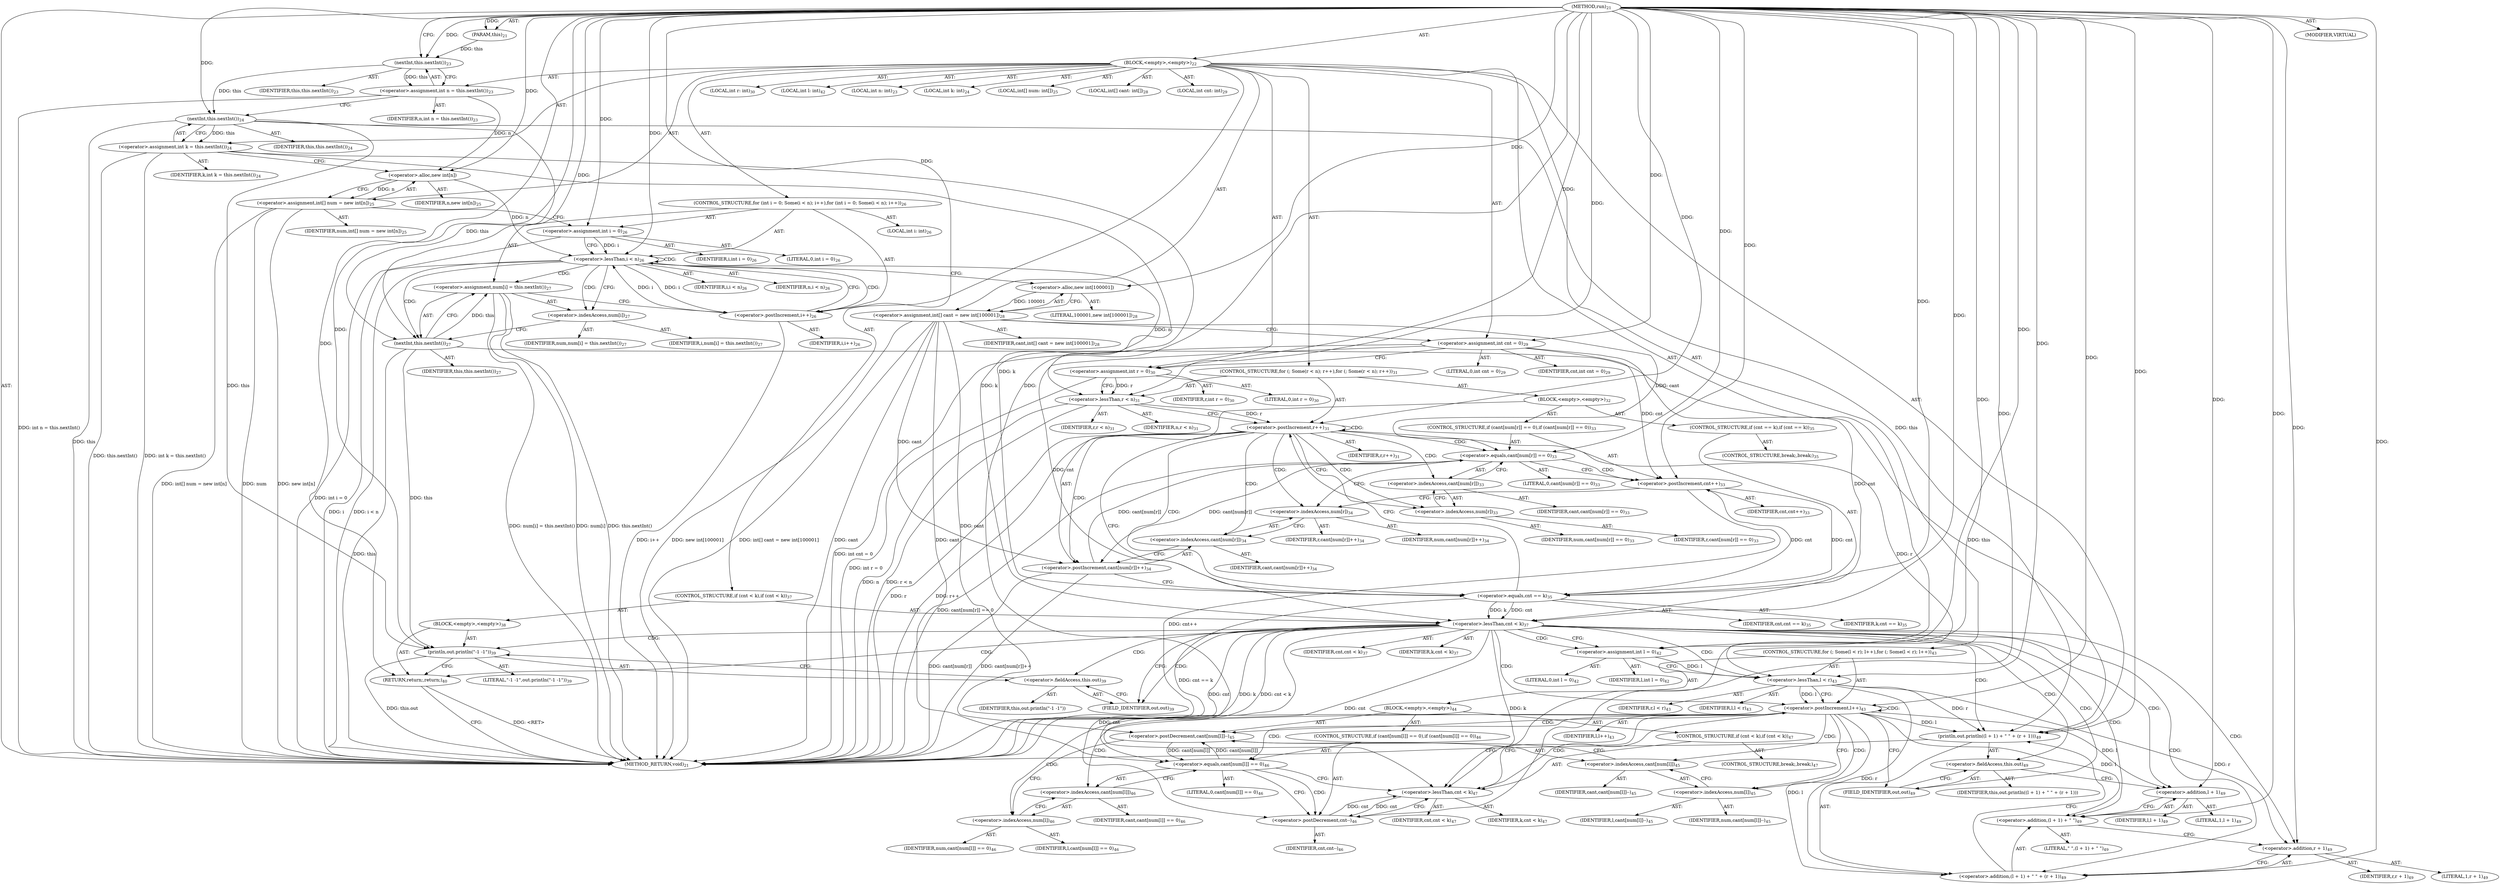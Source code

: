 digraph "run" {  
"64" [label = <(METHOD,run)<SUB>21</SUB>> ]
"6" [label = <(PARAM,this)<SUB>21</SUB>> ]
"65" [label = <(BLOCK,&lt;empty&gt;,&lt;empty&gt;)<SUB>22</SUB>> ]
"66" [label = <(LOCAL,int n: int)<SUB>23</SUB>> ]
"67" [label = <(&lt;operator&gt;.assignment,int n = this.nextInt())<SUB>23</SUB>> ]
"68" [label = <(IDENTIFIER,n,int n = this.nextInt())<SUB>23</SUB>> ]
"69" [label = <(nextInt,this.nextInt())<SUB>23</SUB>> ]
"5" [label = <(IDENTIFIER,this,this.nextInt())<SUB>23</SUB>> ]
"70" [label = <(LOCAL,int k: int)<SUB>24</SUB>> ]
"71" [label = <(&lt;operator&gt;.assignment,int k = this.nextInt())<SUB>24</SUB>> ]
"72" [label = <(IDENTIFIER,k,int k = this.nextInt())<SUB>24</SUB>> ]
"73" [label = <(nextInt,this.nextInt())<SUB>24</SUB>> ]
"7" [label = <(IDENTIFIER,this,this.nextInt())<SUB>24</SUB>> ]
"74" [label = <(LOCAL,int[] num: int[])<SUB>25</SUB>> ]
"75" [label = <(&lt;operator&gt;.assignment,int[] num = new int[n])<SUB>25</SUB>> ]
"76" [label = <(IDENTIFIER,num,int[] num = new int[n])<SUB>25</SUB>> ]
"77" [label = <(&lt;operator&gt;.alloc,new int[n])> ]
"78" [label = <(IDENTIFIER,n,new int[n])<SUB>25</SUB>> ]
"79" [label = <(CONTROL_STRUCTURE,for (int i = 0; Some(i &lt; n); i++),for (int i = 0; Some(i &lt; n); i++))<SUB>26</SUB>> ]
"80" [label = <(LOCAL,int i: int)<SUB>26</SUB>> ]
"81" [label = <(&lt;operator&gt;.assignment,int i = 0)<SUB>26</SUB>> ]
"82" [label = <(IDENTIFIER,i,int i = 0)<SUB>26</SUB>> ]
"83" [label = <(LITERAL,0,int i = 0)<SUB>26</SUB>> ]
"84" [label = <(&lt;operator&gt;.lessThan,i &lt; n)<SUB>26</SUB>> ]
"85" [label = <(IDENTIFIER,i,i &lt; n)<SUB>26</SUB>> ]
"86" [label = <(IDENTIFIER,n,i &lt; n)<SUB>26</SUB>> ]
"87" [label = <(&lt;operator&gt;.postIncrement,i++)<SUB>26</SUB>> ]
"88" [label = <(IDENTIFIER,i,i++)<SUB>26</SUB>> ]
"89" [label = <(&lt;operator&gt;.assignment,num[i] = this.nextInt())<SUB>27</SUB>> ]
"90" [label = <(&lt;operator&gt;.indexAccess,num[i])<SUB>27</SUB>> ]
"91" [label = <(IDENTIFIER,num,num[i] = this.nextInt())<SUB>27</SUB>> ]
"92" [label = <(IDENTIFIER,i,num[i] = this.nextInt())<SUB>27</SUB>> ]
"93" [label = <(nextInt,this.nextInt())<SUB>27</SUB>> ]
"8" [label = <(IDENTIFIER,this,this.nextInt())<SUB>27</SUB>> ]
"94" [label = <(LOCAL,int[] cant: int[])<SUB>28</SUB>> ]
"95" [label = <(&lt;operator&gt;.assignment,int[] cant = new int[100001])<SUB>28</SUB>> ]
"96" [label = <(IDENTIFIER,cant,int[] cant = new int[100001])<SUB>28</SUB>> ]
"97" [label = <(&lt;operator&gt;.alloc,new int[100001])> ]
"98" [label = <(LITERAL,100001,new int[100001])<SUB>28</SUB>> ]
"99" [label = <(LOCAL,int cnt: int)<SUB>29</SUB>> ]
"100" [label = <(&lt;operator&gt;.assignment,int cnt = 0)<SUB>29</SUB>> ]
"101" [label = <(IDENTIFIER,cnt,int cnt = 0)<SUB>29</SUB>> ]
"102" [label = <(LITERAL,0,int cnt = 0)<SUB>29</SUB>> ]
"103" [label = <(LOCAL,int r: int)<SUB>30</SUB>> ]
"104" [label = <(&lt;operator&gt;.assignment,int r = 0)<SUB>30</SUB>> ]
"105" [label = <(IDENTIFIER,r,int r = 0)<SUB>30</SUB>> ]
"106" [label = <(LITERAL,0,int r = 0)<SUB>30</SUB>> ]
"107" [label = <(CONTROL_STRUCTURE,for (; Some(r &lt; n); r++),for (; Some(r &lt; n); r++))<SUB>31</SUB>> ]
"108" [label = <(&lt;operator&gt;.lessThan,r &lt; n)<SUB>31</SUB>> ]
"109" [label = <(IDENTIFIER,r,r &lt; n)<SUB>31</SUB>> ]
"110" [label = <(IDENTIFIER,n,r &lt; n)<SUB>31</SUB>> ]
"111" [label = <(&lt;operator&gt;.postIncrement,r++)<SUB>31</SUB>> ]
"112" [label = <(IDENTIFIER,r,r++)<SUB>31</SUB>> ]
"113" [label = <(BLOCK,&lt;empty&gt;,&lt;empty&gt;)<SUB>32</SUB>> ]
"114" [label = <(CONTROL_STRUCTURE,if (cant[num[r]] == 0),if (cant[num[r]] == 0))<SUB>33</SUB>> ]
"115" [label = <(&lt;operator&gt;.equals,cant[num[r]] == 0)<SUB>33</SUB>> ]
"116" [label = <(&lt;operator&gt;.indexAccess,cant[num[r]])<SUB>33</SUB>> ]
"117" [label = <(IDENTIFIER,cant,cant[num[r]] == 0)<SUB>33</SUB>> ]
"118" [label = <(&lt;operator&gt;.indexAccess,num[r])<SUB>33</SUB>> ]
"119" [label = <(IDENTIFIER,num,cant[num[r]] == 0)<SUB>33</SUB>> ]
"120" [label = <(IDENTIFIER,r,cant[num[r]] == 0)<SUB>33</SUB>> ]
"121" [label = <(LITERAL,0,cant[num[r]] == 0)<SUB>33</SUB>> ]
"122" [label = <(&lt;operator&gt;.postIncrement,cnt++)<SUB>33</SUB>> ]
"123" [label = <(IDENTIFIER,cnt,cnt++)<SUB>33</SUB>> ]
"124" [label = <(&lt;operator&gt;.postIncrement,cant[num[r]]++)<SUB>34</SUB>> ]
"125" [label = <(&lt;operator&gt;.indexAccess,cant[num[r]])<SUB>34</SUB>> ]
"126" [label = <(IDENTIFIER,cant,cant[num[r]]++)<SUB>34</SUB>> ]
"127" [label = <(&lt;operator&gt;.indexAccess,num[r])<SUB>34</SUB>> ]
"128" [label = <(IDENTIFIER,num,cant[num[r]]++)<SUB>34</SUB>> ]
"129" [label = <(IDENTIFIER,r,cant[num[r]]++)<SUB>34</SUB>> ]
"130" [label = <(CONTROL_STRUCTURE,if (cnt == k),if (cnt == k))<SUB>35</SUB>> ]
"131" [label = <(&lt;operator&gt;.equals,cnt == k)<SUB>35</SUB>> ]
"132" [label = <(IDENTIFIER,cnt,cnt == k)<SUB>35</SUB>> ]
"133" [label = <(IDENTIFIER,k,cnt == k)<SUB>35</SUB>> ]
"134" [label = <(CONTROL_STRUCTURE,break;,break;)<SUB>35</SUB>> ]
"135" [label = <(CONTROL_STRUCTURE,if (cnt &lt; k),if (cnt &lt; k))<SUB>37</SUB>> ]
"136" [label = <(&lt;operator&gt;.lessThan,cnt &lt; k)<SUB>37</SUB>> ]
"137" [label = <(IDENTIFIER,cnt,cnt &lt; k)<SUB>37</SUB>> ]
"138" [label = <(IDENTIFIER,k,cnt &lt; k)<SUB>37</SUB>> ]
"139" [label = <(BLOCK,&lt;empty&gt;,&lt;empty&gt;)<SUB>38</SUB>> ]
"140" [label = <(println,out.println(&quot;-1 -1&quot;))<SUB>39</SUB>> ]
"141" [label = <(&lt;operator&gt;.fieldAccess,this.out)<SUB>39</SUB>> ]
"142" [label = <(IDENTIFIER,this,out.println(&quot;-1 -1&quot;))> ]
"143" [label = <(FIELD_IDENTIFIER,out,out)<SUB>39</SUB>> ]
"144" [label = <(LITERAL,&quot;-1 -1&quot;,out.println(&quot;-1 -1&quot;))<SUB>39</SUB>> ]
"145" [label = <(RETURN,return;,return;)<SUB>40</SUB>> ]
"146" [label = <(LOCAL,int l: int)<SUB>42</SUB>> ]
"147" [label = <(&lt;operator&gt;.assignment,int l = 0)<SUB>42</SUB>> ]
"148" [label = <(IDENTIFIER,l,int l = 0)<SUB>42</SUB>> ]
"149" [label = <(LITERAL,0,int l = 0)<SUB>42</SUB>> ]
"150" [label = <(CONTROL_STRUCTURE,for (; Some(l &lt; r); l++),for (; Some(l &lt; r); l++))<SUB>43</SUB>> ]
"151" [label = <(&lt;operator&gt;.lessThan,l &lt; r)<SUB>43</SUB>> ]
"152" [label = <(IDENTIFIER,l,l &lt; r)<SUB>43</SUB>> ]
"153" [label = <(IDENTIFIER,r,l &lt; r)<SUB>43</SUB>> ]
"154" [label = <(&lt;operator&gt;.postIncrement,l++)<SUB>43</SUB>> ]
"155" [label = <(IDENTIFIER,l,l++)<SUB>43</SUB>> ]
"156" [label = <(BLOCK,&lt;empty&gt;,&lt;empty&gt;)<SUB>44</SUB>> ]
"157" [label = <(&lt;operator&gt;.postDecrement,cant[num[l]]--)<SUB>45</SUB>> ]
"158" [label = <(&lt;operator&gt;.indexAccess,cant[num[l]])<SUB>45</SUB>> ]
"159" [label = <(IDENTIFIER,cant,cant[num[l]]--)<SUB>45</SUB>> ]
"160" [label = <(&lt;operator&gt;.indexAccess,num[l])<SUB>45</SUB>> ]
"161" [label = <(IDENTIFIER,num,cant[num[l]]--)<SUB>45</SUB>> ]
"162" [label = <(IDENTIFIER,l,cant[num[l]]--)<SUB>45</SUB>> ]
"163" [label = <(CONTROL_STRUCTURE,if (cant[num[l]] == 0),if (cant[num[l]] == 0))<SUB>46</SUB>> ]
"164" [label = <(&lt;operator&gt;.equals,cant[num[l]] == 0)<SUB>46</SUB>> ]
"165" [label = <(&lt;operator&gt;.indexAccess,cant[num[l]])<SUB>46</SUB>> ]
"166" [label = <(IDENTIFIER,cant,cant[num[l]] == 0)<SUB>46</SUB>> ]
"167" [label = <(&lt;operator&gt;.indexAccess,num[l])<SUB>46</SUB>> ]
"168" [label = <(IDENTIFIER,num,cant[num[l]] == 0)<SUB>46</SUB>> ]
"169" [label = <(IDENTIFIER,l,cant[num[l]] == 0)<SUB>46</SUB>> ]
"170" [label = <(LITERAL,0,cant[num[l]] == 0)<SUB>46</SUB>> ]
"171" [label = <(&lt;operator&gt;.postDecrement,cnt--)<SUB>46</SUB>> ]
"172" [label = <(IDENTIFIER,cnt,cnt--)<SUB>46</SUB>> ]
"173" [label = <(CONTROL_STRUCTURE,if (cnt &lt; k),if (cnt &lt; k))<SUB>47</SUB>> ]
"174" [label = <(&lt;operator&gt;.lessThan,cnt &lt; k)<SUB>47</SUB>> ]
"175" [label = <(IDENTIFIER,cnt,cnt &lt; k)<SUB>47</SUB>> ]
"176" [label = <(IDENTIFIER,k,cnt &lt; k)<SUB>47</SUB>> ]
"177" [label = <(CONTROL_STRUCTURE,break;,break;)<SUB>47</SUB>> ]
"178" [label = <(println,out.println((l + 1) + &quot; &quot; + (r + 1)))<SUB>49</SUB>> ]
"179" [label = <(&lt;operator&gt;.fieldAccess,this.out)<SUB>49</SUB>> ]
"180" [label = <(IDENTIFIER,this,out.println((l + 1) + &quot; &quot; + (r + 1)))> ]
"181" [label = <(FIELD_IDENTIFIER,out,out)<SUB>49</SUB>> ]
"182" [label = <(&lt;operator&gt;.addition,(l + 1) + &quot; &quot; + (r + 1))<SUB>49</SUB>> ]
"183" [label = <(&lt;operator&gt;.addition,(l + 1) + &quot; &quot;)<SUB>49</SUB>> ]
"184" [label = <(&lt;operator&gt;.addition,l + 1)<SUB>49</SUB>> ]
"185" [label = <(IDENTIFIER,l,l + 1)<SUB>49</SUB>> ]
"186" [label = <(LITERAL,1,l + 1)<SUB>49</SUB>> ]
"187" [label = <(LITERAL,&quot; &quot;,(l + 1) + &quot; &quot;)<SUB>49</SUB>> ]
"188" [label = <(&lt;operator&gt;.addition,r + 1)<SUB>49</SUB>> ]
"189" [label = <(IDENTIFIER,r,r + 1)<SUB>49</SUB>> ]
"190" [label = <(LITERAL,1,r + 1)<SUB>49</SUB>> ]
"191" [label = <(MODIFIER,VIRTUAL)> ]
"192" [label = <(METHOD_RETURN,void)<SUB>21</SUB>> ]
  "64" -> "6"  [ label = "AST: "] 
  "64" -> "65"  [ label = "AST: "] 
  "64" -> "191"  [ label = "AST: "] 
  "64" -> "192"  [ label = "AST: "] 
  "65" -> "66"  [ label = "AST: "] 
  "65" -> "67"  [ label = "AST: "] 
  "65" -> "70"  [ label = "AST: "] 
  "65" -> "71"  [ label = "AST: "] 
  "65" -> "74"  [ label = "AST: "] 
  "65" -> "75"  [ label = "AST: "] 
  "65" -> "79"  [ label = "AST: "] 
  "65" -> "94"  [ label = "AST: "] 
  "65" -> "95"  [ label = "AST: "] 
  "65" -> "99"  [ label = "AST: "] 
  "65" -> "100"  [ label = "AST: "] 
  "65" -> "103"  [ label = "AST: "] 
  "65" -> "104"  [ label = "AST: "] 
  "65" -> "107"  [ label = "AST: "] 
  "65" -> "135"  [ label = "AST: "] 
  "65" -> "146"  [ label = "AST: "] 
  "65" -> "147"  [ label = "AST: "] 
  "65" -> "150"  [ label = "AST: "] 
  "65" -> "178"  [ label = "AST: "] 
  "67" -> "68"  [ label = "AST: "] 
  "67" -> "69"  [ label = "AST: "] 
  "69" -> "5"  [ label = "AST: "] 
  "71" -> "72"  [ label = "AST: "] 
  "71" -> "73"  [ label = "AST: "] 
  "73" -> "7"  [ label = "AST: "] 
  "75" -> "76"  [ label = "AST: "] 
  "75" -> "77"  [ label = "AST: "] 
  "77" -> "78"  [ label = "AST: "] 
  "79" -> "80"  [ label = "AST: "] 
  "79" -> "81"  [ label = "AST: "] 
  "79" -> "84"  [ label = "AST: "] 
  "79" -> "87"  [ label = "AST: "] 
  "79" -> "89"  [ label = "AST: "] 
  "81" -> "82"  [ label = "AST: "] 
  "81" -> "83"  [ label = "AST: "] 
  "84" -> "85"  [ label = "AST: "] 
  "84" -> "86"  [ label = "AST: "] 
  "87" -> "88"  [ label = "AST: "] 
  "89" -> "90"  [ label = "AST: "] 
  "89" -> "93"  [ label = "AST: "] 
  "90" -> "91"  [ label = "AST: "] 
  "90" -> "92"  [ label = "AST: "] 
  "93" -> "8"  [ label = "AST: "] 
  "95" -> "96"  [ label = "AST: "] 
  "95" -> "97"  [ label = "AST: "] 
  "97" -> "98"  [ label = "AST: "] 
  "100" -> "101"  [ label = "AST: "] 
  "100" -> "102"  [ label = "AST: "] 
  "104" -> "105"  [ label = "AST: "] 
  "104" -> "106"  [ label = "AST: "] 
  "107" -> "108"  [ label = "AST: "] 
  "107" -> "111"  [ label = "AST: "] 
  "107" -> "113"  [ label = "AST: "] 
  "108" -> "109"  [ label = "AST: "] 
  "108" -> "110"  [ label = "AST: "] 
  "111" -> "112"  [ label = "AST: "] 
  "113" -> "114"  [ label = "AST: "] 
  "113" -> "124"  [ label = "AST: "] 
  "113" -> "130"  [ label = "AST: "] 
  "114" -> "115"  [ label = "AST: "] 
  "114" -> "122"  [ label = "AST: "] 
  "115" -> "116"  [ label = "AST: "] 
  "115" -> "121"  [ label = "AST: "] 
  "116" -> "117"  [ label = "AST: "] 
  "116" -> "118"  [ label = "AST: "] 
  "118" -> "119"  [ label = "AST: "] 
  "118" -> "120"  [ label = "AST: "] 
  "122" -> "123"  [ label = "AST: "] 
  "124" -> "125"  [ label = "AST: "] 
  "125" -> "126"  [ label = "AST: "] 
  "125" -> "127"  [ label = "AST: "] 
  "127" -> "128"  [ label = "AST: "] 
  "127" -> "129"  [ label = "AST: "] 
  "130" -> "131"  [ label = "AST: "] 
  "130" -> "134"  [ label = "AST: "] 
  "131" -> "132"  [ label = "AST: "] 
  "131" -> "133"  [ label = "AST: "] 
  "135" -> "136"  [ label = "AST: "] 
  "135" -> "139"  [ label = "AST: "] 
  "136" -> "137"  [ label = "AST: "] 
  "136" -> "138"  [ label = "AST: "] 
  "139" -> "140"  [ label = "AST: "] 
  "139" -> "145"  [ label = "AST: "] 
  "140" -> "141"  [ label = "AST: "] 
  "140" -> "144"  [ label = "AST: "] 
  "141" -> "142"  [ label = "AST: "] 
  "141" -> "143"  [ label = "AST: "] 
  "147" -> "148"  [ label = "AST: "] 
  "147" -> "149"  [ label = "AST: "] 
  "150" -> "151"  [ label = "AST: "] 
  "150" -> "154"  [ label = "AST: "] 
  "150" -> "156"  [ label = "AST: "] 
  "151" -> "152"  [ label = "AST: "] 
  "151" -> "153"  [ label = "AST: "] 
  "154" -> "155"  [ label = "AST: "] 
  "156" -> "157"  [ label = "AST: "] 
  "156" -> "163"  [ label = "AST: "] 
  "156" -> "173"  [ label = "AST: "] 
  "157" -> "158"  [ label = "AST: "] 
  "158" -> "159"  [ label = "AST: "] 
  "158" -> "160"  [ label = "AST: "] 
  "160" -> "161"  [ label = "AST: "] 
  "160" -> "162"  [ label = "AST: "] 
  "163" -> "164"  [ label = "AST: "] 
  "163" -> "171"  [ label = "AST: "] 
  "164" -> "165"  [ label = "AST: "] 
  "164" -> "170"  [ label = "AST: "] 
  "165" -> "166"  [ label = "AST: "] 
  "165" -> "167"  [ label = "AST: "] 
  "167" -> "168"  [ label = "AST: "] 
  "167" -> "169"  [ label = "AST: "] 
  "171" -> "172"  [ label = "AST: "] 
  "173" -> "174"  [ label = "AST: "] 
  "173" -> "177"  [ label = "AST: "] 
  "174" -> "175"  [ label = "AST: "] 
  "174" -> "176"  [ label = "AST: "] 
  "178" -> "179"  [ label = "AST: "] 
  "178" -> "182"  [ label = "AST: "] 
  "179" -> "180"  [ label = "AST: "] 
  "179" -> "181"  [ label = "AST: "] 
  "182" -> "183"  [ label = "AST: "] 
  "182" -> "188"  [ label = "AST: "] 
  "183" -> "184"  [ label = "AST: "] 
  "183" -> "187"  [ label = "AST: "] 
  "184" -> "185"  [ label = "AST: "] 
  "184" -> "186"  [ label = "AST: "] 
  "188" -> "189"  [ label = "AST: "] 
  "188" -> "190"  [ label = "AST: "] 
  "67" -> "73"  [ label = "CFG: "] 
  "71" -> "77"  [ label = "CFG: "] 
  "75" -> "81"  [ label = "CFG: "] 
  "95" -> "100"  [ label = "CFG: "] 
  "100" -> "104"  [ label = "CFG: "] 
  "104" -> "108"  [ label = "CFG: "] 
  "147" -> "151"  [ label = "CFG: "] 
  "178" -> "192"  [ label = "CFG: "] 
  "69" -> "67"  [ label = "CFG: "] 
  "73" -> "71"  [ label = "CFG: "] 
  "77" -> "75"  [ label = "CFG: "] 
  "81" -> "84"  [ label = "CFG: "] 
  "84" -> "90"  [ label = "CFG: "] 
  "84" -> "97"  [ label = "CFG: "] 
  "87" -> "84"  [ label = "CFG: "] 
  "89" -> "87"  [ label = "CFG: "] 
  "97" -> "95"  [ label = "CFG: "] 
  "108" -> "111"  [ label = "CFG: "] 
  "111" -> "118"  [ label = "CFG: "] 
  "111" -> "136"  [ label = "CFG: "] 
  "136" -> "143"  [ label = "CFG: "] 
  "136" -> "147"  [ label = "CFG: "] 
  "151" -> "154"  [ label = "CFG: "] 
  "154" -> "160"  [ label = "CFG: "] 
  "154" -> "181"  [ label = "CFG: "] 
  "179" -> "184"  [ label = "CFG: "] 
  "182" -> "178"  [ label = "CFG: "] 
  "90" -> "93"  [ label = "CFG: "] 
  "93" -> "89"  [ label = "CFG: "] 
  "124" -> "131"  [ label = "CFG: "] 
  "140" -> "145"  [ label = "CFG: "] 
  "145" -> "192"  [ label = "CFG: "] 
  "157" -> "167"  [ label = "CFG: "] 
  "181" -> "179"  [ label = "CFG: "] 
  "183" -> "188"  [ label = "CFG: "] 
  "188" -> "182"  [ label = "CFG: "] 
  "115" -> "122"  [ label = "CFG: "] 
  "115" -> "127"  [ label = "CFG: "] 
  "122" -> "127"  [ label = "CFG: "] 
  "125" -> "124"  [ label = "CFG: "] 
  "131" -> "111"  [ label = "CFG: "] 
  "141" -> "140"  [ label = "CFG: "] 
  "158" -> "157"  [ label = "CFG: "] 
  "164" -> "171"  [ label = "CFG: "] 
  "164" -> "174"  [ label = "CFG: "] 
  "171" -> "174"  [ label = "CFG: "] 
  "174" -> "154"  [ label = "CFG: "] 
  "184" -> "183"  [ label = "CFG: "] 
  "116" -> "115"  [ label = "CFG: "] 
  "127" -> "125"  [ label = "CFG: "] 
  "143" -> "141"  [ label = "CFG: "] 
  "160" -> "158"  [ label = "CFG: "] 
  "165" -> "164"  [ label = "CFG: "] 
  "118" -> "116"  [ label = "CFG: "] 
  "167" -> "165"  [ label = "CFG: "] 
  "64" -> "69"  [ label = "CFG: "] 
  "145" -> "192"  [ label = "DDG: &lt;RET&gt;"] 
  "67" -> "192"  [ label = "DDG: int n = this.nextInt()"] 
  "73" -> "192"  [ label = "DDG: this"] 
  "71" -> "192"  [ label = "DDG: this.nextInt()"] 
  "71" -> "192"  [ label = "DDG: int k = this.nextInt()"] 
  "75" -> "192"  [ label = "DDG: num"] 
  "75" -> "192"  [ label = "DDG: new int[n]"] 
  "75" -> "192"  [ label = "DDG: int[] num = new int[n]"] 
  "81" -> "192"  [ label = "DDG: int i = 0"] 
  "84" -> "192"  [ label = "DDG: i"] 
  "84" -> "192"  [ label = "DDG: i &lt; n"] 
  "95" -> "192"  [ label = "DDG: cant"] 
  "95" -> "192"  [ label = "DDG: new int[100001]"] 
  "95" -> "192"  [ label = "DDG: int[] cant = new int[100001]"] 
  "100" -> "192"  [ label = "DDG: int cnt = 0"] 
  "104" -> "192"  [ label = "DDG: int r = 0"] 
  "108" -> "192"  [ label = "DDG: n"] 
  "108" -> "192"  [ label = "DDG: r &lt; n"] 
  "111" -> "192"  [ label = "DDG: r"] 
  "111" -> "192"  [ label = "DDG: r++"] 
  "136" -> "192"  [ label = "DDG: cnt"] 
  "136" -> "192"  [ label = "DDG: k"] 
  "136" -> "192"  [ label = "DDG: cnt &lt; k"] 
  "140" -> "192"  [ label = "DDG: this.out"] 
  "115" -> "192"  [ label = "DDG: cant[num[r]] == 0"] 
  "122" -> "192"  [ label = "DDG: cnt++"] 
  "124" -> "192"  [ label = "DDG: cant[num[r]]"] 
  "124" -> "192"  [ label = "DDG: cant[num[r]]++"] 
  "131" -> "192"  [ label = "DDG: cnt == k"] 
  "89" -> "192"  [ label = "DDG: num[i]"] 
  "93" -> "192"  [ label = "DDG: this"] 
  "89" -> "192"  [ label = "DDG: this.nextInt()"] 
  "89" -> "192"  [ label = "DDG: num[i] = this.nextInt()"] 
  "87" -> "192"  [ label = "DDG: i++"] 
  "64" -> "6"  [ label = "DDG: "] 
  "69" -> "67"  [ label = "DDG: this"] 
  "73" -> "71"  [ label = "DDG: this"] 
  "77" -> "75"  [ label = "DDG: n"] 
  "97" -> "95"  [ label = "DDG: 100001"] 
  "64" -> "100"  [ label = "DDG: "] 
  "64" -> "104"  [ label = "DDG: "] 
  "64" -> "147"  [ label = "DDG: "] 
  "64" -> "81"  [ label = "DDG: "] 
  "93" -> "89"  [ label = "DDG: this"] 
  "73" -> "178"  [ label = "DDG: this"] 
  "93" -> "178"  [ label = "DDG: this"] 
  "154" -> "178"  [ label = "DDG: l"] 
  "64" -> "178"  [ label = "DDG: "] 
  "151" -> "178"  [ label = "DDG: r"] 
  "6" -> "69"  [ label = "DDG: this"] 
  "64" -> "69"  [ label = "DDG: "] 
  "69" -> "73"  [ label = "DDG: this"] 
  "64" -> "73"  [ label = "DDG: "] 
  "67" -> "77"  [ label = "DDG: n"] 
  "64" -> "77"  [ label = "DDG: "] 
  "81" -> "84"  [ label = "DDG: i"] 
  "87" -> "84"  [ label = "DDG: i"] 
  "64" -> "84"  [ label = "DDG: "] 
  "77" -> "84"  [ label = "DDG: n"] 
  "84" -> "87"  [ label = "DDG: i"] 
  "64" -> "87"  [ label = "DDG: "] 
  "64" -> "97"  [ label = "DDG: "] 
  "104" -> "108"  [ label = "DDG: r"] 
  "64" -> "108"  [ label = "DDG: "] 
  "84" -> "108"  [ label = "DDG: n"] 
  "108" -> "111"  [ label = "DDG: r"] 
  "64" -> "111"  [ label = "DDG: "] 
  "100" -> "136"  [ label = "DDG: cnt"] 
  "131" -> "136"  [ label = "DDG: cnt"] 
  "64" -> "136"  [ label = "DDG: "] 
  "71" -> "136"  [ label = "DDG: k"] 
  "131" -> "136"  [ label = "DDG: k"] 
  "64" -> "145"  [ label = "DDG: "] 
  "147" -> "151"  [ label = "DDG: l"] 
  "64" -> "151"  [ label = "DDG: "] 
  "111" -> "151"  [ label = "DDG: r"] 
  "151" -> "154"  [ label = "DDG: l"] 
  "64" -> "154"  [ label = "DDG: "] 
  "154" -> "182"  [ label = "DDG: l"] 
  "64" -> "182"  [ label = "DDG: "] 
  "151" -> "182"  [ label = "DDG: r"] 
  "73" -> "93"  [ label = "DDG: this"] 
  "64" -> "93"  [ label = "DDG: "] 
  "95" -> "124"  [ label = "DDG: cant"] 
  "115" -> "124"  [ label = "DDG: cant[num[r]]"] 
  "73" -> "140"  [ label = "DDG: this"] 
  "93" -> "140"  [ label = "DDG: this"] 
  "64" -> "140"  [ label = "DDG: "] 
  "95" -> "157"  [ label = "DDG: cant"] 
  "164" -> "157"  [ label = "DDG: cant[num[l]]"] 
  "154" -> "183"  [ label = "DDG: l"] 
  "64" -> "183"  [ label = "DDG: "] 
  "151" -> "188"  [ label = "DDG: r"] 
  "64" -> "188"  [ label = "DDG: "] 
  "95" -> "115"  [ label = "DDG: cant"] 
  "124" -> "115"  [ label = "DDG: cant[num[r]]"] 
  "64" -> "115"  [ label = "DDG: "] 
  "100" -> "122"  [ label = "DDG: cnt"] 
  "131" -> "122"  [ label = "DDG: cnt"] 
  "64" -> "122"  [ label = "DDG: "] 
  "100" -> "131"  [ label = "DDG: cnt"] 
  "122" -> "131"  [ label = "DDG: cnt"] 
  "64" -> "131"  [ label = "DDG: "] 
  "71" -> "131"  [ label = "DDG: k"] 
  "95" -> "164"  [ label = "DDG: cant"] 
  "157" -> "164"  [ label = "DDG: cant[num[l]]"] 
  "64" -> "164"  [ label = "DDG: "] 
  "136" -> "171"  [ label = "DDG: cnt"] 
  "174" -> "171"  [ label = "DDG: cnt"] 
  "64" -> "171"  [ label = "DDG: "] 
  "136" -> "174"  [ label = "DDG: cnt"] 
  "171" -> "174"  [ label = "DDG: cnt"] 
  "64" -> "174"  [ label = "DDG: "] 
  "136" -> "174"  [ label = "DDG: k"] 
  "154" -> "184"  [ label = "DDG: l"] 
  "64" -> "184"  [ label = "DDG: "] 
  "84" -> "89"  [ label = "CDG: "] 
  "84" -> "84"  [ label = "CDG: "] 
  "84" -> "87"  [ label = "CDG: "] 
  "84" -> "93"  [ label = "CDG: "] 
  "84" -> "90"  [ label = "CDG: "] 
  "111" -> "115"  [ label = "CDG: "] 
  "111" -> "116"  [ label = "CDG: "] 
  "111" -> "131"  [ label = "CDG: "] 
  "111" -> "118"  [ label = "CDG: "] 
  "111" -> "127"  [ label = "CDG: "] 
  "111" -> "124"  [ label = "CDG: "] 
  "111" -> "125"  [ label = "CDG: "] 
  "111" -> "111"  [ label = "CDG: "] 
  "136" -> "141"  [ label = "CDG: "] 
  "136" -> "183"  [ label = "CDG: "] 
  "136" -> "188"  [ label = "CDG: "] 
  "136" -> "154"  [ label = "CDG: "] 
  "136" -> "145"  [ label = "CDG: "] 
  "136" -> "179"  [ label = "CDG: "] 
  "136" -> "178"  [ label = "CDG: "] 
  "136" -> "151"  [ label = "CDG: "] 
  "136" -> "181"  [ label = "CDG: "] 
  "136" -> "140"  [ label = "CDG: "] 
  "136" -> "143"  [ label = "CDG: "] 
  "136" -> "184"  [ label = "CDG: "] 
  "136" -> "182"  [ label = "CDG: "] 
  "136" -> "147"  [ label = "CDG: "] 
  "154" -> "160"  [ label = "CDG: "] 
  "154" -> "167"  [ label = "CDG: "] 
  "154" -> "154"  [ label = "CDG: "] 
  "154" -> "157"  [ label = "CDG: "] 
  "154" -> "165"  [ label = "CDG: "] 
  "154" -> "174"  [ label = "CDG: "] 
  "154" -> "164"  [ label = "CDG: "] 
  "154" -> "158"  [ label = "CDG: "] 
  "115" -> "122"  [ label = "CDG: "] 
  "164" -> "171"  [ label = "CDG: "] 
}
